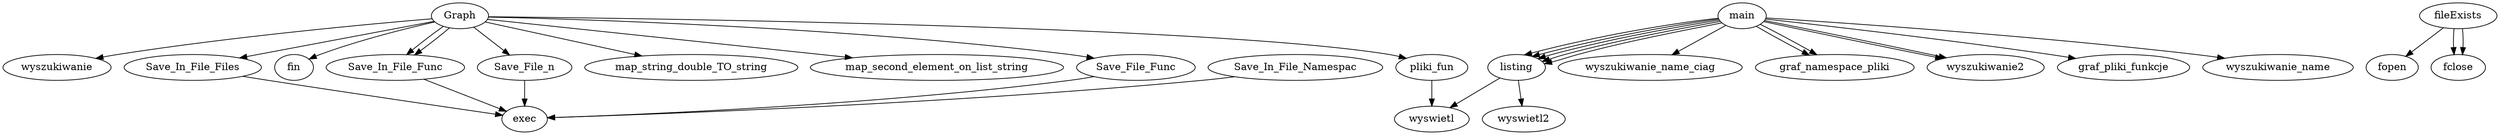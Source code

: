 digraph files_graph
{
"Graph"->"wyszukiwanie"
"Graph"->"Save_In_File_Files"
"Graph"->"fin"
"Graph"->"Save_In_File_Func"
"Graph"->"Save_In_File_Func"
"Graph"->"Save_File_n"
"Graph"->"map_string_double_TO_string"
"Graph"->"map_second_element_on_list_string"
"Graph"->"pliki_fun"
"Graph"->"Save_File_Func"
"Save_File_Func"->"exec"
"Save_File_n"->"exec"
"Save_In_File_Files"->"exec"
"Save_In_File_Func"->"exec"
"Save_In_File_Namespac"->"exec"
"fileExists"->"fopen"
"fileExists"->"fclose"
"fileExists"->"fclose"
"listing"->"wyswietl2"
"listing"->"wyswietl"
"main"->"listing"
"main"->"listing"
"main"->"wyszukiwanie_name_ciag"
"main"->"graf_namespace_pliki"
"main"->"listing"
"main"->"wyszukiwanie2"
"main"->"listing"
"main"->"wyszukiwanie2"
"main"->"graf_pliki_funkcje"
"main"->"listing"
"main"->"wyszukiwanie_name"
"main"->"graf_namespace_pliki"
"pliki_fun"->"wyswietl"
}